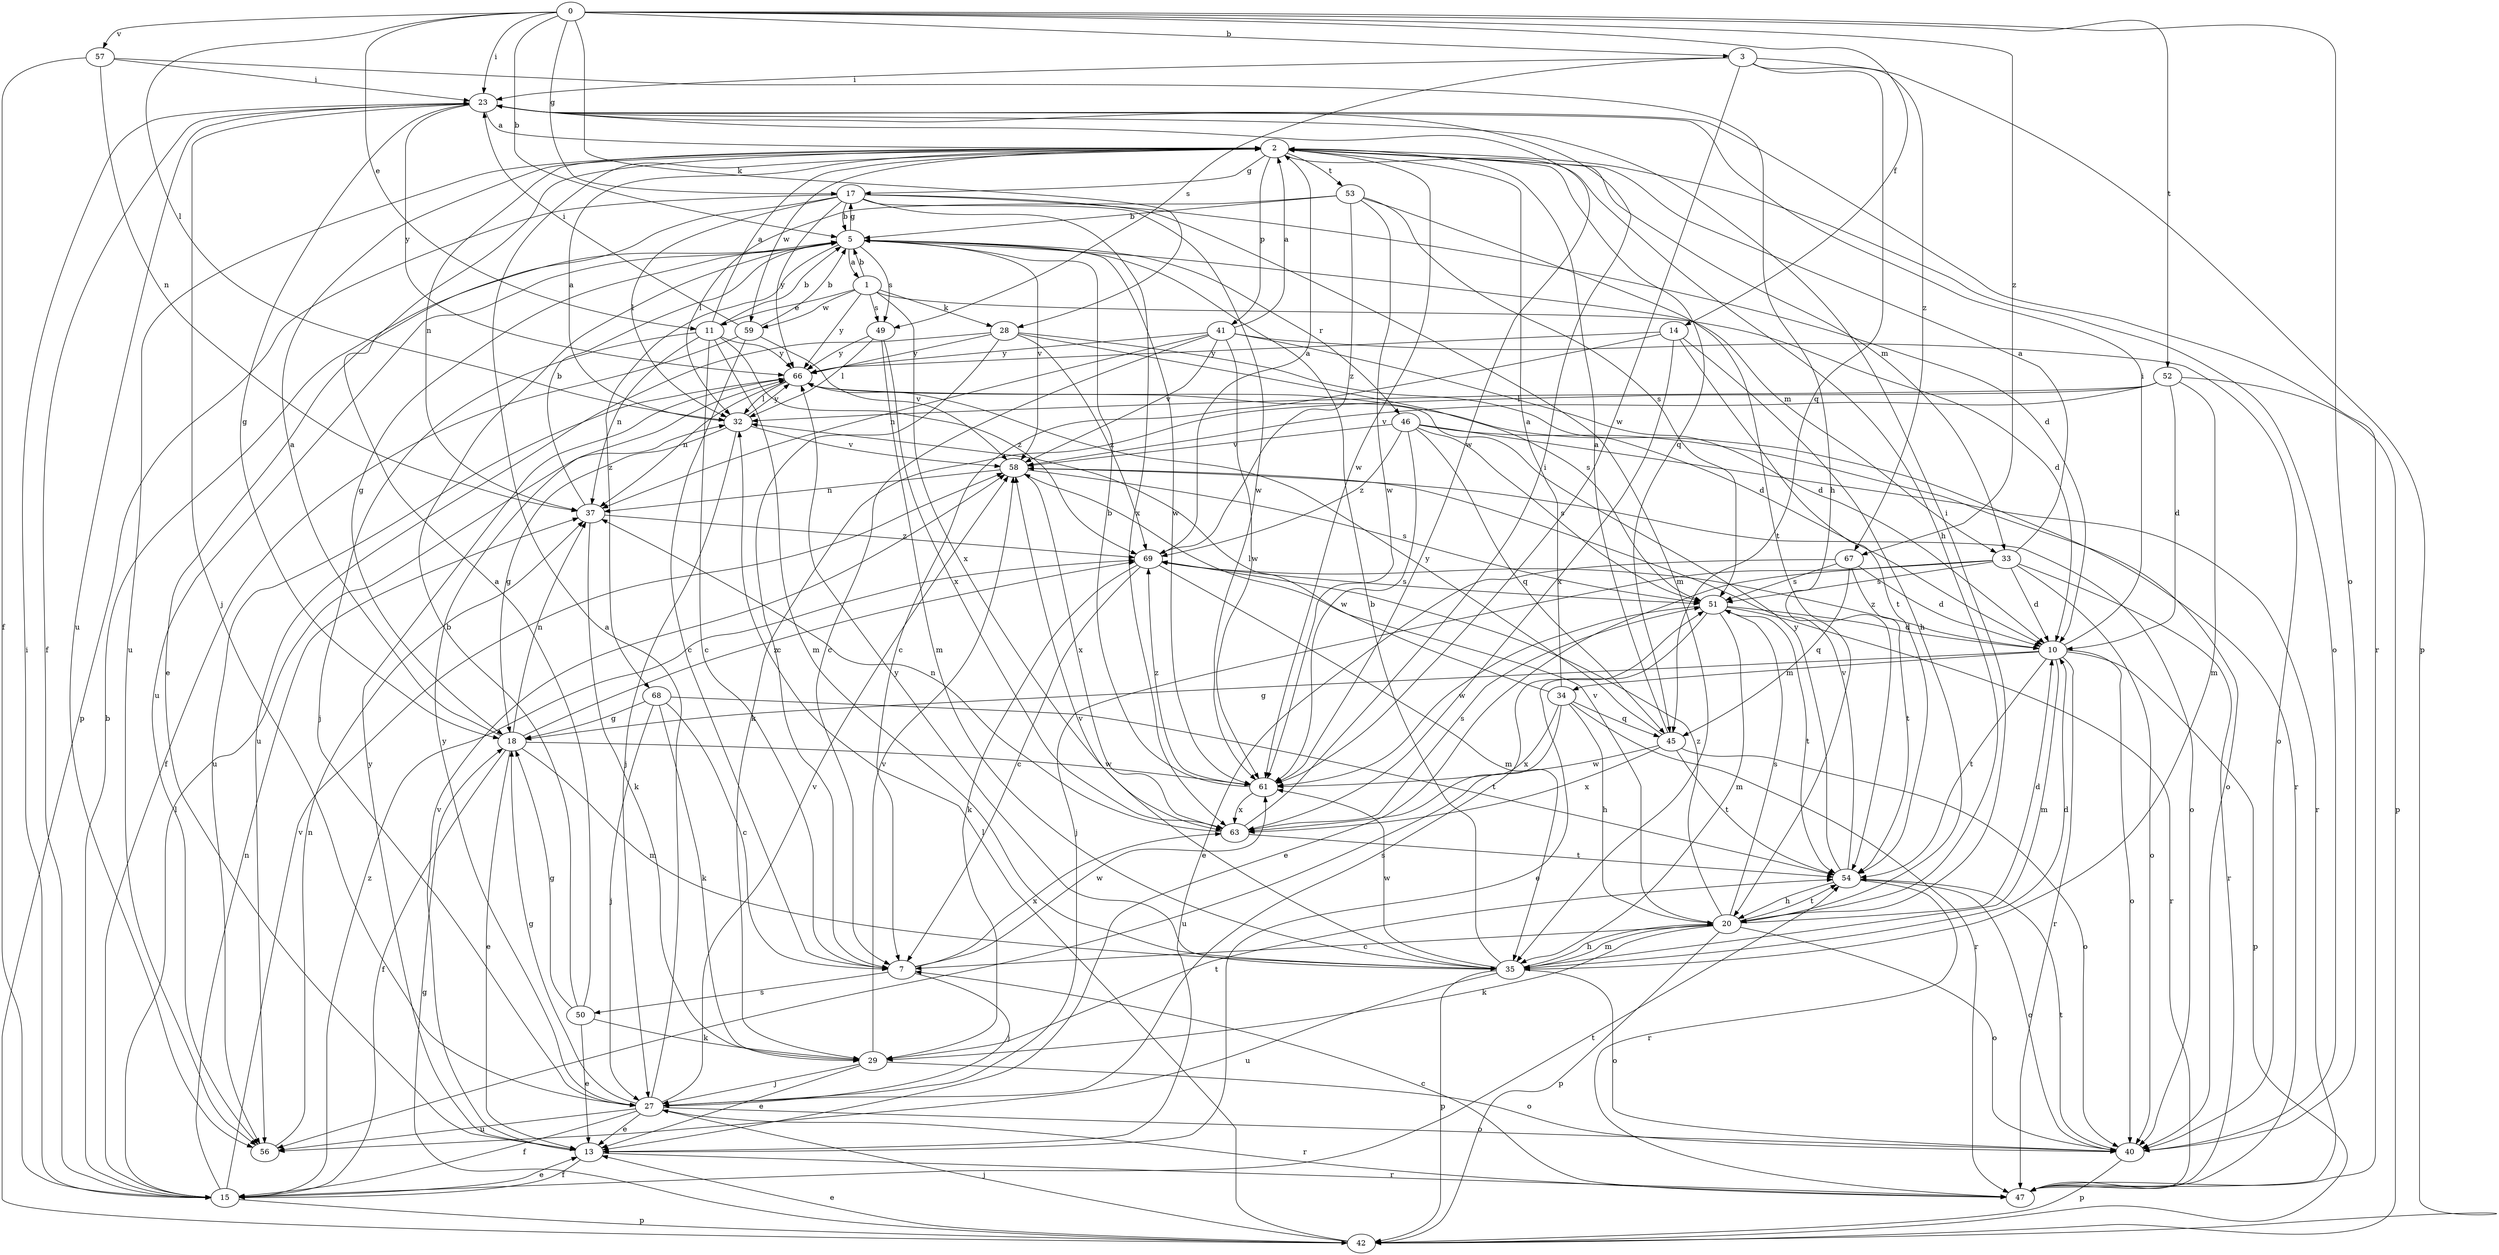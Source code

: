 strict digraph  {
0;
1;
2;
3;
5;
7;
10;
11;
13;
14;
15;
17;
18;
20;
23;
27;
28;
29;
32;
33;
34;
35;
37;
40;
41;
42;
45;
46;
47;
49;
50;
51;
52;
53;
54;
56;
57;
58;
59;
61;
63;
66;
67;
68;
69;
0 -> 3  [label=b];
0 -> 5  [label=b];
0 -> 11  [label=e];
0 -> 14  [label=f];
0 -> 17  [label=g];
0 -> 23  [label=i];
0 -> 28  [label=k];
0 -> 32  [label=l];
0 -> 40  [label=o];
0 -> 52  [label=t];
0 -> 57  [label=v];
0 -> 67  [label=z];
1 -> 5  [label=b];
1 -> 10  [label=d];
1 -> 11  [label=e];
1 -> 28  [label=k];
1 -> 49  [label=s];
1 -> 59  [label=w];
1 -> 63  [label=x];
1 -> 66  [label=y];
2 -> 17  [label=g];
2 -> 20  [label=h];
2 -> 33  [label=m];
2 -> 37  [label=n];
2 -> 40  [label=o];
2 -> 41  [label=p];
2 -> 45  [label=q];
2 -> 53  [label=t];
2 -> 56  [label=u];
2 -> 59  [label=w];
2 -> 61  [label=w];
3 -> 23  [label=i];
3 -> 42  [label=p];
3 -> 45  [label=q];
3 -> 49  [label=s];
3 -> 61  [label=w];
3 -> 67  [label=z];
5 -> 1  [label=a];
5 -> 17  [label=g];
5 -> 18  [label=g];
5 -> 33  [label=m];
5 -> 46  [label=r];
5 -> 49  [label=s];
5 -> 56  [label=u];
5 -> 58  [label=v];
5 -> 61  [label=w];
5 -> 68  [label=z];
7 -> 27  [label=j];
7 -> 50  [label=s];
7 -> 61  [label=w];
7 -> 63  [label=x];
10 -> 18  [label=g];
10 -> 23  [label=i];
10 -> 34  [label=m];
10 -> 35  [label=m];
10 -> 40  [label=o];
10 -> 42  [label=p];
10 -> 47  [label=r];
10 -> 54  [label=t];
10 -> 69  [label=z];
11 -> 2  [label=a];
11 -> 5  [label=b];
11 -> 7  [label=c];
11 -> 27  [label=j];
11 -> 35  [label=m];
11 -> 37  [label=n];
11 -> 66  [label=y];
11 -> 69  [label=z];
13 -> 15  [label=f];
13 -> 47  [label=r];
13 -> 58  [label=v];
13 -> 66  [label=y];
14 -> 7  [label=c];
14 -> 20  [label=h];
14 -> 54  [label=t];
14 -> 63  [label=x];
14 -> 66  [label=y];
15 -> 5  [label=b];
15 -> 13  [label=e];
15 -> 23  [label=i];
15 -> 32  [label=l];
15 -> 37  [label=n];
15 -> 42  [label=p];
15 -> 54  [label=t];
15 -> 58  [label=v];
15 -> 69  [label=z];
17 -> 5  [label=b];
17 -> 10  [label=d];
17 -> 13  [label=e];
17 -> 32  [label=l];
17 -> 35  [label=m];
17 -> 42  [label=p];
17 -> 61  [label=w];
17 -> 63  [label=x];
17 -> 66  [label=y];
18 -> 2  [label=a];
18 -> 13  [label=e];
18 -> 15  [label=f];
18 -> 35  [label=m];
18 -> 37  [label=n];
18 -> 61  [label=w];
18 -> 69  [label=z];
20 -> 7  [label=c];
20 -> 10  [label=d];
20 -> 23  [label=i];
20 -> 29  [label=k];
20 -> 35  [label=m];
20 -> 40  [label=o];
20 -> 42  [label=p];
20 -> 51  [label=s];
20 -> 54  [label=t];
20 -> 58  [label=v];
20 -> 69  [label=z];
23 -> 2  [label=a];
23 -> 15  [label=f];
23 -> 18  [label=g];
23 -> 27  [label=j];
23 -> 47  [label=r];
23 -> 56  [label=u];
23 -> 61  [label=w];
23 -> 66  [label=y];
27 -> 2  [label=a];
27 -> 13  [label=e];
27 -> 15  [label=f];
27 -> 18  [label=g];
27 -> 40  [label=o];
27 -> 47  [label=r];
27 -> 51  [label=s];
27 -> 56  [label=u];
27 -> 58  [label=v];
27 -> 66  [label=y];
28 -> 7  [label=c];
28 -> 10  [label=d];
28 -> 51  [label=s];
28 -> 56  [label=u];
28 -> 66  [label=y];
28 -> 69  [label=z];
29 -> 13  [label=e];
29 -> 27  [label=j];
29 -> 40  [label=o];
29 -> 54  [label=t];
29 -> 58  [label=v];
32 -> 2  [label=a];
32 -> 18  [label=g];
32 -> 27  [label=j];
32 -> 58  [label=v];
32 -> 66  [label=y];
33 -> 2  [label=a];
33 -> 10  [label=d];
33 -> 13  [label=e];
33 -> 27  [label=j];
33 -> 40  [label=o];
33 -> 47  [label=r];
33 -> 51  [label=s];
34 -> 2  [label=a];
34 -> 20  [label=h];
34 -> 32  [label=l];
34 -> 45  [label=q];
34 -> 47  [label=r];
34 -> 56  [label=u];
34 -> 63  [label=x];
35 -> 5  [label=b];
35 -> 10  [label=d];
35 -> 20  [label=h];
35 -> 40  [label=o];
35 -> 42  [label=p];
35 -> 56  [label=u];
35 -> 58  [label=v];
35 -> 61  [label=w];
35 -> 66  [label=y];
37 -> 5  [label=b];
37 -> 29  [label=k];
37 -> 69  [label=z];
40 -> 42  [label=p];
40 -> 54  [label=t];
41 -> 2  [label=a];
41 -> 7  [label=c];
41 -> 10  [label=d];
41 -> 37  [label=n];
41 -> 40  [label=o];
41 -> 58  [label=v];
41 -> 61  [label=w];
41 -> 66  [label=y];
42 -> 13  [label=e];
42 -> 18  [label=g];
42 -> 27  [label=j];
42 -> 32  [label=l];
45 -> 2  [label=a];
45 -> 40  [label=o];
45 -> 54  [label=t];
45 -> 61  [label=w];
45 -> 63  [label=x];
45 -> 66  [label=y];
46 -> 40  [label=o];
46 -> 45  [label=q];
46 -> 47  [label=r];
46 -> 51  [label=s];
46 -> 58  [label=v];
46 -> 61  [label=w];
46 -> 69  [label=z];
47 -> 7  [label=c];
49 -> 32  [label=l];
49 -> 35  [label=m];
49 -> 63  [label=x];
49 -> 66  [label=y];
50 -> 2  [label=a];
50 -> 5  [label=b];
50 -> 13  [label=e];
50 -> 18  [label=g];
50 -> 29  [label=k];
51 -> 10  [label=d];
51 -> 13  [label=e];
51 -> 35  [label=m];
51 -> 47  [label=r];
51 -> 54  [label=t];
51 -> 61  [label=w];
52 -> 10  [label=d];
52 -> 29  [label=k];
52 -> 32  [label=l];
52 -> 35  [label=m];
52 -> 42  [label=p];
52 -> 58  [label=v];
53 -> 5  [label=b];
53 -> 32  [label=l];
53 -> 51  [label=s];
53 -> 54  [label=t];
53 -> 61  [label=w];
53 -> 69  [label=z];
54 -> 20  [label=h];
54 -> 40  [label=o];
54 -> 47  [label=r];
54 -> 58  [label=v];
54 -> 66  [label=y];
56 -> 37  [label=n];
57 -> 15  [label=f];
57 -> 20  [label=h];
57 -> 23  [label=i];
57 -> 37  [label=n];
58 -> 37  [label=n];
58 -> 40  [label=o];
58 -> 51  [label=s];
58 -> 63  [label=x];
59 -> 5  [label=b];
59 -> 7  [label=c];
59 -> 15  [label=f];
59 -> 23  [label=i];
59 -> 58  [label=v];
61 -> 5  [label=b];
61 -> 63  [label=x];
61 -> 69  [label=z];
63 -> 23  [label=i];
63 -> 37  [label=n];
63 -> 51  [label=s];
63 -> 54  [label=t];
66 -> 32  [label=l];
66 -> 37  [label=n];
66 -> 47  [label=r];
66 -> 56  [label=u];
67 -> 10  [label=d];
67 -> 13  [label=e];
67 -> 45  [label=q];
67 -> 51  [label=s];
67 -> 54  [label=t];
68 -> 7  [label=c];
68 -> 18  [label=g];
68 -> 27  [label=j];
68 -> 29  [label=k];
68 -> 54  [label=t];
69 -> 2  [label=a];
69 -> 7  [label=c];
69 -> 29  [label=k];
69 -> 35  [label=m];
69 -> 51  [label=s];
}
